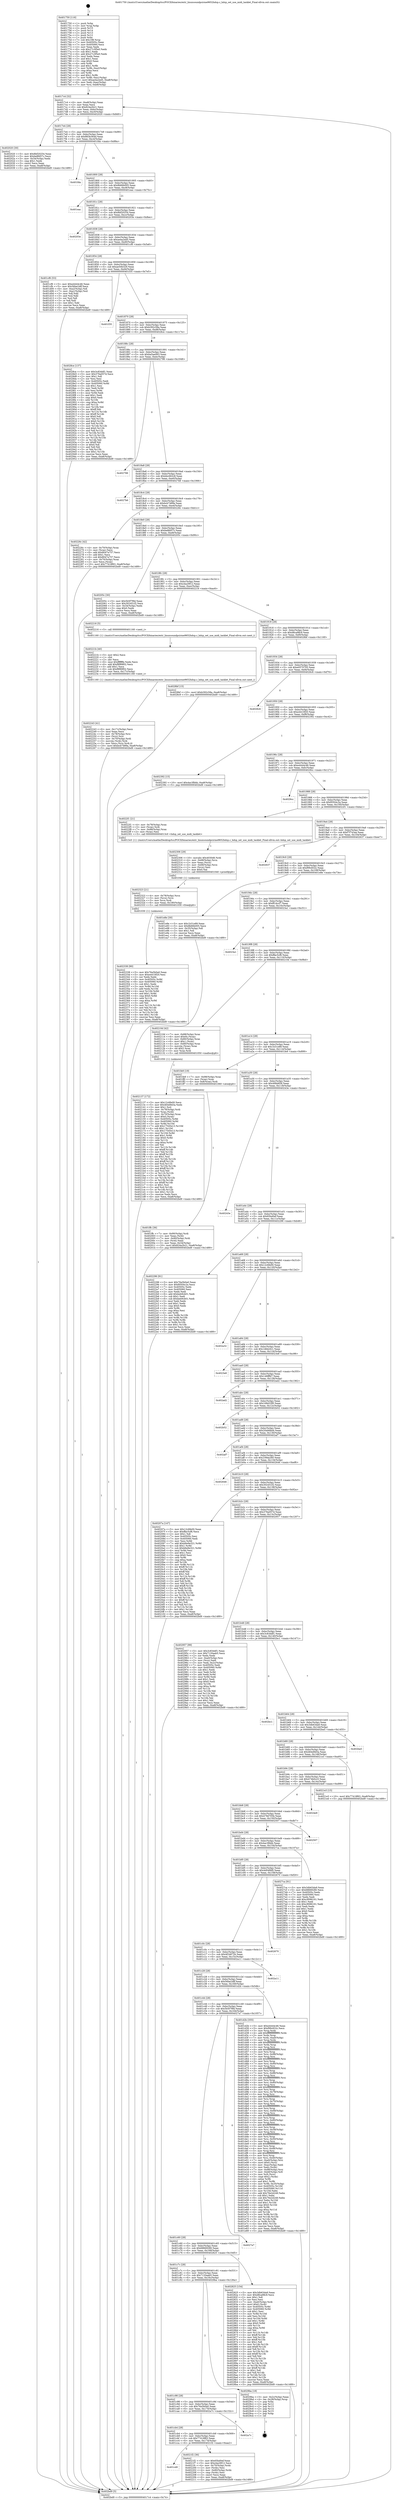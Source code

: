 digraph "0x401750" {
  label = "0x401750 (/mnt/c/Users/mathe/Desktop/tcc/POCII/binaries/extr_linuxsoundpcirme9652hdsp.c_hdsp_set_use_midi_tasklet_Final-ollvm.out::main(0))"
  labelloc = "t"
  node[shape=record]

  Entry [label="",width=0.3,height=0.3,shape=circle,fillcolor=black,style=filled]
  "0x4017c4" [label="{
     0x4017c4 [32]\l
     | [instrs]\l
     &nbsp;&nbsp;0x4017c4 \<+6\>: mov -0xa8(%rbp),%eax\l
     &nbsp;&nbsp;0x4017ca \<+2\>: mov %eax,%ecx\l
     &nbsp;&nbsp;0x4017cc \<+6\>: sub $0x824a2b21,%ecx\l
     &nbsp;&nbsp;0x4017d2 \<+6\>: mov %eax,-0xbc(%rbp)\l
     &nbsp;&nbsp;0x4017d8 \<+6\>: mov %ecx,-0xc0(%rbp)\l
     &nbsp;&nbsp;0x4017de \<+6\>: je 0000000000402020 \<main+0x8d0\>\l
  }"]
  "0x402020" [label="{
     0x402020 [30]\l
     | [instrs]\l
     &nbsp;&nbsp;0x402020 \<+5\>: mov $0x8bf20254,%eax\l
     &nbsp;&nbsp;0x402025 \<+5\>: mov $0xbe8fd57c,%ecx\l
     &nbsp;&nbsp;0x40202a \<+3\>: mov -0x34(%rbp),%edx\l
     &nbsp;&nbsp;0x40202d \<+3\>: cmp $0x1,%edx\l
     &nbsp;&nbsp;0x402030 \<+3\>: cmovl %ecx,%eax\l
     &nbsp;&nbsp;0x402033 \<+6\>: mov %eax,-0xa8(%rbp)\l
     &nbsp;&nbsp;0x402039 \<+5\>: jmp 0000000000402bd9 \<main+0x1489\>\l
  }"]
  "0x4017e4" [label="{
     0x4017e4 [28]\l
     | [instrs]\l
     &nbsp;&nbsp;0x4017e4 \<+5\>: jmp 00000000004017e9 \<main+0x99\>\l
     &nbsp;&nbsp;0x4017e9 \<+6\>: mov -0xbc(%rbp),%eax\l
     &nbsp;&nbsp;0x4017ef \<+5\>: sub $0x883b364d,%eax\l
     &nbsp;&nbsp;0x4017f4 \<+6\>: mov %eax,-0xc4(%rbp)\l
     &nbsp;&nbsp;0x4017fa \<+6\>: je 0000000000401fda \<main+0x88a\>\l
  }"]
  Exit [label="",width=0.3,height=0.3,shape=circle,fillcolor=black,style=filled,peripheries=2]
  "0x401fda" [label="{
     0x401fda\l
  }", style=dashed]
  "0x401800" [label="{
     0x401800 [28]\l
     | [instrs]\l
     &nbsp;&nbsp;0x401800 \<+5\>: jmp 0000000000401805 \<main+0xb5\>\l
     &nbsp;&nbsp;0x401805 \<+6\>: mov -0xbc(%rbp),%eax\l
     &nbsp;&nbsp;0x40180b \<+5\>: sub $0x8b66b005,%eax\l
     &nbsp;&nbsp;0x401810 \<+6\>: mov %eax,-0xc8(%rbp)\l
     &nbsp;&nbsp;0x401816 \<+6\>: je 0000000000401eac \<main+0x75c\>\l
  }"]
  "0x402338" [label="{
     0x402338 [90]\l
     | [instrs]\l
     &nbsp;&nbsp;0x402338 \<+5\>: mov $0x76a5b0a0,%eax\l
     &nbsp;&nbsp;0x40233d \<+5\>: mov $0xe4410f20,%esi\l
     &nbsp;&nbsp;0x402342 \<+2\>: xor %edx,%edx\l
     &nbsp;&nbsp;0x402344 \<+8\>: mov 0x40505c,%r8d\l
     &nbsp;&nbsp;0x40234c \<+8\>: mov 0x405060,%r9d\l
     &nbsp;&nbsp;0x402354 \<+3\>: sub $0x1,%edx\l
     &nbsp;&nbsp;0x402357 \<+3\>: mov %r8d,%r10d\l
     &nbsp;&nbsp;0x40235a \<+3\>: add %edx,%r10d\l
     &nbsp;&nbsp;0x40235d \<+4\>: imul %r10d,%r8d\l
     &nbsp;&nbsp;0x402361 \<+4\>: and $0x1,%r8d\l
     &nbsp;&nbsp;0x402365 \<+4\>: cmp $0x0,%r8d\l
     &nbsp;&nbsp;0x402369 \<+4\>: sete %r11b\l
     &nbsp;&nbsp;0x40236d \<+4\>: cmp $0xa,%r9d\l
     &nbsp;&nbsp;0x402371 \<+3\>: setl %bl\l
     &nbsp;&nbsp;0x402374 \<+3\>: mov %r11b,%r14b\l
     &nbsp;&nbsp;0x402377 \<+3\>: and %bl,%r14b\l
     &nbsp;&nbsp;0x40237a \<+3\>: xor %bl,%r11b\l
     &nbsp;&nbsp;0x40237d \<+3\>: or %r11b,%r14b\l
     &nbsp;&nbsp;0x402380 \<+4\>: test $0x1,%r14b\l
     &nbsp;&nbsp;0x402384 \<+3\>: cmovne %esi,%eax\l
     &nbsp;&nbsp;0x402387 \<+6\>: mov %eax,-0xa8(%rbp)\l
     &nbsp;&nbsp;0x40238d \<+5\>: jmp 0000000000402bd9 \<main+0x1489\>\l
  }"]
  "0x401eac" [label="{
     0x401eac\l
  }", style=dashed]
  "0x40181c" [label="{
     0x40181c [28]\l
     | [instrs]\l
     &nbsp;&nbsp;0x40181c \<+5\>: jmp 0000000000401821 \<main+0xd1\>\l
     &nbsp;&nbsp;0x401821 \<+6\>: mov -0xbc(%rbp),%eax\l
     &nbsp;&nbsp;0x401827 \<+5\>: sub $0x8bf20254,%eax\l
     &nbsp;&nbsp;0x40182c \<+6\>: mov %eax,-0xcc(%rbp)\l
     &nbsp;&nbsp;0x401832 \<+6\>: je 000000000040203e \<main+0x8ee\>\l
  }"]
  "0x402323" [label="{
     0x402323 [21]\l
     | [instrs]\l
     &nbsp;&nbsp;0x402323 \<+4\>: mov -0x78(%rbp),%rcx\l
     &nbsp;&nbsp;0x402327 \<+3\>: mov (%rcx),%rcx\l
     &nbsp;&nbsp;0x40232a \<+3\>: mov %rcx,%rdi\l
     &nbsp;&nbsp;0x40232d \<+6\>: mov %eax,-0x180(%rbp)\l
     &nbsp;&nbsp;0x402333 \<+5\>: call 0000000000401030 \<free@plt\>\l
     | [calls]\l
     &nbsp;&nbsp;0x401030 \{1\} (unknown)\l
  }"]
  "0x40203e" [label="{
     0x40203e\l
  }", style=dashed]
  "0x401838" [label="{
     0x401838 [28]\l
     | [instrs]\l
     &nbsp;&nbsp;0x401838 \<+5\>: jmp 000000000040183d \<main+0xed\>\l
     &nbsp;&nbsp;0x40183d \<+6\>: mov -0xbc(%rbp),%eax\l
     &nbsp;&nbsp;0x401843 \<+5\>: sub $0xae4a2ed5,%eax\l
     &nbsp;&nbsp;0x401848 \<+6\>: mov %eax,-0xd0(%rbp)\l
     &nbsp;&nbsp;0x40184e \<+6\>: je 0000000000401cf6 \<main+0x5a6\>\l
  }"]
  "0x402306" [label="{
     0x402306 [29]\l
     | [instrs]\l
     &nbsp;&nbsp;0x402306 \<+10\>: movabs $0x4030d6,%rdi\l
     &nbsp;&nbsp;0x402310 \<+4\>: mov -0x68(%rbp),%rcx\l
     &nbsp;&nbsp;0x402314 \<+2\>: mov %eax,(%rcx)\l
     &nbsp;&nbsp;0x402316 \<+4\>: mov -0x68(%rbp),%rcx\l
     &nbsp;&nbsp;0x40231a \<+2\>: mov (%rcx),%esi\l
     &nbsp;&nbsp;0x40231c \<+2\>: mov $0x0,%al\l
     &nbsp;&nbsp;0x40231e \<+5\>: call 0000000000401040 \<printf@plt\>\l
     | [calls]\l
     &nbsp;&nbsp;0x401040 \{1\} (unknown)\l
  }"]
  "0x401cf6" [label="{
     0x401cf6 [53]\l
     | [instrs]\l
     &nbsp;&nbsp;0x401cf6 \<+5\>: mov $0xe4444c46,%eax\l
     &nbsp;&nbsp;0x401cfb \<+5\>: mov $0x56be24ff,%ecx\l
     &nbsp;&nbsp;0x401d00 \<+6\>: mov -0xa2(%rbp),%dl\l
     &nbsp;&nbsp;0x401d06 \<+7\>: mov -0xa1(%rbp),%sil\l
     &nbsp;&nbsp;0x401d0d \<+3\>: mov %dl,%dil\l
     &nbsp;&nbsp;0x401d10 \<+3\>: and %sil,%dil\l
     &nbsp;&nbsp;0x401d13 \<+3\>: xor %sil,%dl\l
     &nbsp;&nbsp;0x401d16 \<+3\>: or %dl,%dil\l
     &nbsp;&nbsp;0x401d19 \<+4\>: test $0x1,%dil\l
     &nbsp;&nbsp;0x401d1d \<+3\>: cmovne %ecx,%eax\l
     &nbsp;&nbsp;0x401d20 \<+6\>: mov %eax,-0xa8(%rbp)\l
     &nbsp;&nbsp;0x401d26 \<+5\>: jmp 0000000000402bd9 \<main+0x1489\>\l
  }"]
  "0x401854" [label="{
     0x401854 [28]\l
     | [instrs]\l
     &nbsp;&nbsp;0x401854 \<+5\>: jmp 0000000000401859 \<main+0x109\>\l
     &nbsp;&nbsp;0x401859 \<+6\>: mov -0xbc(%rbp),%eax\l
     &nbsp;&nbsp;0x40185f \<+5\>: sub $0xae50b329,%eax\l
     &nbsp;&nbsp;0x401864 \<+6\>: mov %eax,-0xd4(%rbp)\l
     &nbsp;&nbsp;0x40186a \<+6\>: je 0000000000401f35 \<main+0x7e5\>\l
  }"]
  "0x402bd9" [label="{
     0x402bd9 [5]\l
     | [instrs]\l
     &nbsp;&nbsp;0x402bd9 \<+5\>: jmp 00000000004017c4 \<main+0x74\>\l
  }"]
  "0x401750" [label="{
     0x401750 [116]\l
     | [instrs]\l
     &nbsp;&nbsp;0x401750 \<+1\>: push %rbp\l
     &nbsp;&nbsp;0x401751 \<+3\>: mov %rsp,%rbp\l
     &nbsp;&nbsp;0x401754 \<+2\>: push %r15\l
     &nbsp;&nbsp;0x401756 \<+2\>: push %r14\l
     &nbsp;&nbsp;0x401758 \<+2\>: push %r13\l
     &nbsp;&nbsp;0x40175a \<+2\>: push %r12\l
     &nbsp;&nbsp;0x40175c \<+1\>: push %rbx\l
     &nbsp;&nbsp;0x40175d \<+7\>: sub $0x198,%rsp\l
     &nbsp;&nbsp;0x401764 \<+7\>: mov 0x40505c,%eax\l
     &nbsp;&nbsp;0x40176b \<+7\>: mov 0x405060,%ecx\l
     &nbsp;&nbsp;0x401772 \<+2\>: mov %eax,%edx\l
     &nbsp;&nbsp;0x401774 \<+6\>: sub $0x27c3f5e0,%edx\l
     &nbsp;&nbsp;0x40177a \<+3\>: sub $0x1,%edx\l
     &nbsp;&nbsp;0x40177d \<+6\>: add $0x27c3f5e0,%edx\l
     &nbsp;&nbsp;0x401783 \<+3\>: imul %edx,%eax\l
     &nbsp;&nbsp;0x401786 \<+3\>: and $0x1,%eax\l
     &nbsp;&nbsp;0x401789 \<+3\>: cmp $0x0,%eax\l
     &nbsp;&nbsp;0x40178c \<+4\>: sete %r8b\l
     &nbsp;&nbsp;0x401790 \<+4\>: and $0x1,%r8b\l
     &nbsp;&nbsp;0x401794 \<+7\>: mov %r8b,-0xa2(%rbp)\l
     &nbsp;&nbsp;0x40179b \<+3\>: cmp $0xa,%ecx\l
     &nbsp;&nbsp;0x40179e \<+4\>: setl %r8b\l
     &nbsp;&nbsp;0x4017a2 \<+4\>: and $0x1,%r8b\l
     &nbsp;&nbsp;0x4017a6 \<+7\>: mov %r8b,-0xa1(%rbp)\l
     &nbsp;&nbsp;0x4017ad \<+10\>: movl $0xae4a2ed5,-0xa8(%rbp)\l
     &nbsp;&nbsp;0x4017b7 \<+6\>: mov %edi,-0xac(%rbp)\l
     &nbsp;&nbsp;0x4017bd \<+7\>: mov %rsi,-0xb8(%rbp)\l
  }"]
  "0x402243" [label="{
     0x402243 [41]\l
     | [instrs]\l
     &nbsp;&nbsp;0x402243 \<+6\>: mov -0x17c(%rbp),%ecx\l
     &nbsp;&nbsp;0x402249 \<+3\>: imul %eax,%ecx\l
     &nbsp;&nbsp;0x40224c \<+4\>: mov -0x78(%rbp),%rsi\l
     &nbsp;&nbsp;0x402250 \<+3\>: mov (%rsi),%rsi\l
     &nbsp;&nbsp;0x402253 \<+4\>: mov -0x70(%rbp),%rdi\l
     &nbsp;&nbsp;0x402257 \<+3\>: movslq (%rdi),%rdi\l
     &nbsp;&nbsp;0x40225a \<+3\>: mov %ecx,(%rsi,%rdi,4)\l
     &nbsp;&nbsp;0x40225d \<+10\>: movl $0xbcb7489a,-0xa8(%rbp)\l
     &nbsp;&nbsp;0x402267 \<+5\>: jmp 0000000000402bd9 \<main+0x1489\>\l
  }"]
  "0x401f35" [label="{
     0x401f35\l
  }", style=dashed]
  "0x401870" [label="{
     0x401870 [28]\l
     | [instrs]\l
     &nbsp;&nbsp;0x401870 \<+5\>: jmp 0000000000401875 \<main+0x125\>\l
     &nbsp;&nbsp;0x401875 \<+6\>: mov -0xbc(%rbp),%eax\l
     &nbsp;&nbsp;0x40187b \<+5\>: sub $0xb392c58a,%eax\l
     &nbsp;&nbsp;0x401880 \<+6\>: mov %eax,-0xd8(%rbp)\l
     &nbsp;&nbsp;0x401886 \<+6\>: je 00000000004028ce \<main+0x117e\>\l
  }"]
  "0x40221b" [label="{
     0x40221b [40]\l
     | [instrs]\l
     &nbsp;&nbsp;0x40221b \<+5\>: mov $0x2,%ecx\l
     &nbsp;&nbsp;0x402220 \<+1\>: cltd\l
     &nbsp;&nbsp;0x402221 \<+2\>: idiv %ecx\l
     &nbsp;&nbsp;0x402223 \<+6\>: imul $0xfffffffe,%edx,%ecx\l
     &nbsp;&nbsp;0x402229 \<+6\>: add $0xf8f89f02,%ecx\l
     &nbsp;&nbsp;0x40222f \<+3\>: add $0x1,%ecx\l
     &nbsp;&nbsp;0x402232 \<+6\>: sub $0xf8f89f02,%ecx\l
     &nbsp;&nbsp;0x402238 \<+6\>: mov %ecx,-0x17c(%rbp)\l
     &nbsp;&nbsp;0x40223e \<+5\>: call 0000000000401160 \<next_i\>\l
     | [calls]\l
     &nbsp;&nbsp;0x401160 \{1\} (/mnt/c/Users/mathe/Desktop/tcc/POCII/binaries/extr_linuxsoundpcirme9652hdsp.c_hdsp_set_use_midi_tasklet_Final-ollvm.out::next_i)\l
  }"]
  "0x4028ce" [label="{
     0x4028ce [137]\l
     | [instrs]\l
     &nbsp;&nbsp;0x4028ce \<+5\>: mov $0x3c83ddf1,%eax\l
     &nbsp;&nbsp;0x4028d3 \<+5\>: mov $0x376a057d,%ecx\l
     &nbsp;&nbsp;0x4028d8 \<+2\>: mov $0x1,%dl\l
     &nbsp;&nbsp;0x4028da \<+2\>: xor %esi,%esi\l
     &nbsp;&nbsp;0x4028dc \<+7\>: mov 0x40505c,%edi\l
     &nbsp;&nbsp;0x4028e3 \<+8\>: mov 0x405060,%r8d\l
     &nbsp;&nbsp;0x4028eb \<+3\>: sub $0x1,%esi\l
     &nbsp;&nbsp;0x4028ee \<+3\>: mov %edi,%r9d\l
     &nbsp;&nbsp;0x4028f1 \<+3\>: add %esi,%r9d\l
     &nbsp;&nbsp;0x4028f4 \<+4\>: imul %r9d,%edi\l
     &nbsp;&nbsp;0x4028f8 \<+3\>: and $0x1,%edi\l
     &nbsp;&nbsp;0x4028fb \<+3\>: cmp $0x0,%edi\l
     &nbsp;&nbsp;0x4028fe \<+4\>: sete %r10b\l
     &nbsp;&nbsp;0x402902 \<+4\>: cmp $0xa,%r8d\l
     &nbsp;&nbsp;0x402906 \<+4\>: setl %r11b\l
     &nbsp;&nbsp;0x40290a \<+3\>: mov %r10b,%bl\l
     &nbsp;&nbsp;0x40290d \<+3\>: xor $0xff,%bl\l
     &nbsp;&nbsp;0x402910 \<+3\>: mov %r11b,%r14b\l
     &nbsp;&nbsp;0x402913 \<+4\>: xor $0xff,%r14b\l
     &nbsp;&nbsp;0x402917 \<+3\>: xor $0x0,%dl\l
     &nbsp;&nbsp;0x40291a \<+3\>: mov %bl,%r15b\l
     &nbsp;&nbsp;0x40291d \<+4\>: and $0x0,%r15b\l
     &nbsp;&nbsp;0x402921 \<+3\>: and %dl,%r10b\l
     &nbsp;&nbsp;0x402924 \<+3\>: mov %r14b,%r12b\l
     &nbsp;&nbsp;0x402927 \<+4\>: and $0x0,%r12b\l
     &nbsp;&nbsp;0x40292b \<+3\>: and %dl,%r11b\l
     &nbsp;&nbsp;0x40292e \<+3\>: or %r10b,%r15b\l
     &nbsp;&nbsp;0x402931 \<+3\>: or %r11b,%r12b\l
     &nbsp;&nbsp;0x402934 \<+3\>: xor %r12b,%r15b\l
     &nbsp;&nbsp;0x402937 \<+3\>: or %r14b,%bl\l
     &nbsp;&nbsp;0x40293a \<+3\>: xor $0xff,%bl\l
     &nbsp;&nbsp;0x40293d \<+3\>: or $0x0,%dl\l
     &nbsp;&nbsp;0x402940 \<+2\>: and %dl,%bl\l
     &nbsp;&nbsp;0x402942 \<+3\>: or %bl,%r15b\l
     &nbsp;&nbsp;0x402945 \<+4\>: test $0x1,%r15b\l
     &nbsp;&nbsp;0x402949 \<+3\>: cmovne %ecx,%eax\l
     &nbsp;&nbsp;0x40294c \<+6\>: mov %eax,-0xa8(%rbp)\l
     &nbsp;&nbsp;0x402952 \<+5\>: jmp 0000000000402bd9 \<main+0x1489\>\l
  }"]
  "0x40188c" [label="{
     0x40188c [28]\l
     | [instrs]\l
     &nbsp;&nbsp;0x40188c \<+5\>: jmp 0000000000401891 \<main+0x141\>\l
     &nbsp;&nbsp;0x401891 \<+6\>: mov -0xbc(%rbp),%eax\l
     &nbsp;&nbsp;0x401897 \<+5\>: sub $0xba5ae063,%eax\l
     &nbsp;&nbsp;0x40189c \<+6\>: mov %eax,-0xdc(%rbp)\l
     &nbsp;&nbsp;0x4018a2 \<+6\>: je 0000000000402798 \<main+0x1048\>\l
  }"]
  "0x401cd0" [label="{
     0x401cd0\l
  }", style=dashed]
  "0x402798" [label="{
     0x402798\l
  }", style=dashed]
  "0x4018a8" [label="{
     0x4018a8 [28]\l
     | [instrs]\l
     &nbsp;&nbsp;0x4018a8 \<+5\>: jmp 00000000004018ad \<main+0x15d\>\l
     &nbsp;&nbsp;0x4018ad \<+6\>: mov -0xbc(%rbp),%eax\l
     &nbsp;&nbsp;0x4018b3 \<+5\>: sub $0xbbc662c8,%eax\l
     &nbsp;&nbsp;0x4018b8 \<+6\>: mov %eax,-0xe0(%rbp)\l
     &nbsp;&nbsp;0x4018be \<+6\>: je 00000000004027b6 \<main+0x1066\>\l
  }"]
  "0x4021f2" [label="{
     0x4021f2 [36]\l
     | [instrs]\l
     &nbsp;&nbsp;0x4021f2 \<+5\>: mov $0x65bd0ef,%eax\l
     &nbsp;&nbsp;0x4021f7 \<+5\>: mov $0xcba29f12,%ecx\l
     &nbsp;&nbsp;0x4021fc \<+4\>: mov -0x70(%rbp),%rdx\l
     &nbsp;&nbsp;0x402200 \<+2\>: mov (%rdx),%esi\l
     &nbsp;&nbsp;0x402202 \<+4\>: mov -0x80(%rbp),%rdx\l
     &nbsp;&nbsp;0x402206 \<+2\>: cmp (%rdx),%esi\l
     &nbsp;&nbsp;0x402208 \<+3\>: cmovl %ecx,%eax\l
     &nbsp;&nbsp;0x40220b \<+6\>: mov %eax,-0xa8(%rbp)\l
     &nbsp;&nbsp;0x402211 \<+5\>: jmp 0000000000402bd9 \<main+0x1489\>\l
  }"]
  "0x4027b6" [label="{
     0x4027b6\l
  }", style=dashed]
  "0x4018c4" [label="{
     0x4018c4 [28]\l
     | [instrs]\l
     &nbsp;&nbsp;0x4018c4 \<+5\>: jmp 00000000004018c9 \<main+0x179\>\l
     &nbsp;&nbsp;0x4018c9 \<+6\>: mov -0xbc(%rbp),%eax\l
     &nbsp;&nbsp;0x4018cf \<+5\>: sub $0xbcb7489a,%eax\l
     &nbsp;&nbsp;0x4018d4 \<+6\>: mov %eax,-0xe4(%rbp)\l
     &nbsp;&nbsp;0x4018da \<+6\>: je 000000000040226c \<main+0xb1c\>\l
  }"]
  "0x401cb4" [label="{
     0x401cb4 [28]\l
     | [instrs]\l
     &nbsp;&nbsp;0x401cb4 \<+5\>: jmp 0000000000401cb9 \<main+0x569\>\l
     &nbsp;&nbsp;0x401cb9 \<+6\>: mov -0xbc(%rbp),%eax\l
     &nbsp;&nbsp;0x401cbf \<+5\>: sub $0x77418f63,%eax\l
     &nbsp;&nbsp;0x401cc4 \<+6\>: mov %eax,-0x174(%rbp)\l
     &nbsp;&nbsp;0x401cca \<+6\>: je 00000000004021f2 \<main+0xaa2\>\l
  }"]
  "0x40226c" [label="{
     0x40226c [42]\l
     | [instrs]\l
     &nbsp;&nbsp;0x40226c \<+4\>: mov -0x70(%rbp),%rax\l
     &nbsp;&nbsp;0x402270 \<+2\>: mov (%rax),%ecx\l
     &nbsp;&nbsp;0x402272 \<+6\>: add $0x8047a757,%ecx\l
     &nbsp;&nbsp;0x402278 \<+3\>: add $0x1,%ecx\l
     &nbsp;&nbsp;0x40227b \<+6\>: sub $0x8047a757,%ecx\l
     &nbsp;&nbsp;0x402281 \<+4\>: mov -0x70(%rbp),%rax\l
     &nbsp;&nbsp;0x402285 \<+2\>: mov %ecx,(%rax)\l
     &nbsp;&nbsp;0x402287 \<+10\>: movl $0x77418f63,-0xa8(%rbp)\l
     &nbsp;&nbsp;0x402291 \<+5\>: jmp 0000000000402bd9 \<main+0x1489\>\l
  }"]
  "0x4018e0" [label="{
     0x4018e0 [28]\l
     | [instrs]\l
     &nbsp;&nbsp;0x4018e0 \<+5\>: jmp 00000000004018e5 \<main+0x195\>\l
     &nbsp;&nbsp;0x4018e5 \<+6\>: mov -0xbc(%rbp),%eax\l
     &nbsp;&nbsp;0x4018eb \<+5\>: sub $0xbe8fd57c,%eax\l
     &nbsp;&nbsp;0x4018f0 \<+6\>: mov %eax,-0xe8(%rbp)\l
     &nbsp;&nbsp;0x4018f6 \<+6\>: je 000000000040205c \<main+0x90c\>\l
  }"]
  "0x402a7c" [label="{
     0x402a7c\l
  }", style=dashed]
  "0x40205c" [label="{
     0x40205c [30]\l
     | [instrs]\l
     &nbsp;&nbsp;0x40205c \<+5\>: mov $0x5b5f7f9d,%eax\l
     &nbsp;&nbsp;0x402061 \<+5\>: mov $0x302451f2,%ecx\l
     &nbsp;&nbsp;0x402066 \<+3\>: mov -0x34(%rbp),%edx\l
     &nbsp;&nbsp;0x402069 \<+3\>: cmp $0x0,%edx\l
     &nbsp;&nbsp;0x40206c \<+3\>: cmove %ecx,%eax\l
     &nbsp;&nbsp;0x40206f \<+6\>: mov %eax,-0xa8(%rbp)\l
     &nbsp;&nbsp;0x402075 \<+5\>: jmp 0000000000402bd9 \<main+0x1489\>\l
  }"]
  "0x4018fc" [label="{
     0x4018fc [28]\l
     | [instrs]\l
     &nbsp;&nbsp;0x4018fc \<+5\>: jmp 0000000000401901 \<main+0x1b1\>\l
     &nbsp;&nbsp;0x401901 \<+6\>: mov -0xbc(%rbp),%eax\l
     &nbsp;&nbsp;0x401907 \<+5\>: sub $0xcba29f12,%eax\l
     &nbsp;&nbsp;0x40190c \<+6\>: mov %eax,-0xec(%rbp)\l
     &nbsp;&nbsp;0x401912 \<+6\>: je 0000000000402216 \<main+0xac6\>\l
  }"]
  "0x401c98" [label="{
     0x401c98 [28]\l
     | [instrs]\l
     &nbsp;&nbsp;0x401c98 \<+5\>: jmp 0000000000401c9d \<main+0x54d\>\l
     &nbsp;&nbsp;0x401c9d \<+6\>: mov -0xbc(%rbp),%eax\l
     &nbsp;&nbsp;0x401ca3 \<+5\>: sub $0x76a5b0a0,%eax\l
     &nbsp;&nbsp;0x401ca8 \<+6\>: mov %eax,-0x170(%rbp)\l
     &nbsp;&nbsp;0x401cae \<+6\>: je 0000000000402a7c \<main+0x132c\>\l
  }"]
  "0x402216" [label="{
     0x402216 [5]\l
     | [instrs]\l
     &nbsp;&nbsp;0x402216 \<+5\>: call 0000000000401160 \<next_i\>\l
     | [calls]\l
     &nbsp;&nbsp;0x401160 \{1\} (/mnt/c/Users/mathe/Desktop/tcc/POCII/binaries/extr_linuxsoundpcirme9652hdsp.c_hdsp_set_use_midi_tasklet_Final-ollvm.out::next_i)\l
  }"]
  "0x401918" [label="{
     0x401918 [28]\l
     | [instrs]\l
     &nbsp;&nbsp;0x401918 \<+5\>: jmp 000000000040191d \<main+0x1cd\>\l
     &nbsp;&nbsp;0x40191d \<+6\>: mov -0xbc(%rbp),%eax\l
     &nbsp;&nbsp;0x401923 \<+5\>: sub $0xd8ca98c9,%eax\l
     &nbsp;&nbsp;0x401928 \<+6\>: mov %eax,-0xf0(%rbp)\l
     &nbsp;&nbsp;0x40192e \<+6\>: je 00000000004028bf \<main+0x116f\>\l
  }"]
  "0x4029ba" [label="{
     0x4029ba [18]\l
     | [instrs]\l
     &nbsp;&nbsp;0x4029ba \<+3\>: mov -0x2c(%rbp),%eax\l
     &nbsp;&nbsp;0x4029bd \<+4\>: lea -0x28(%rbp),%rsp\l
     &nbsp;&nbsp;0x4029c1 \<+1\>: pop %rbx\l
     &nbsp;&nbsp;0x4029c2 \<+2\>: pop %r12\l
     &nbsp;&nbsp;0x4029c4 \<+2\>: pop %r13\l
     &nbsp;&nbsp;0x4029c6 \<+2\>: pop %r14\l
     &nbsp;&nbsp;0x4029c8 \<+2\>: pop %r15\l
     &nbsp;&nbsp;0x4029ca \<+1\>: pop %rbp\l
     &nbsp;&nbsp;0x4029cb \<+1\>: ret\l
  }"]
  "0x4028bf" [label="{
     0x4028bf [15]\l
     | [instrs]\l
     &nbsp;&nbsp;0x4028bf \<+10\>: movl $0xb392c58a,-0xa8(%rbp)\l
     &nbsp;&nbsp;0x4028c9 \<+5\>: jmp 0000000000402bd9 \<main+0x1489\>\l
  }"]
  "0x401934" [label="{
     0x401934 [28]\l
     | [instrs]\l
     &nbsp;&nbsp;0x401934 \<+5\>: jmp 0000000000401939 \<main+0x1e9\>\l
     &nbsp;&nbsp;0x401939 \<+6\>: mov -0xbc(%rbp),%eax\l
     &nbsp;&nbsp;0x40193f \<+5\>: sub $0xe0570705,%eax\l
     &nbsp;&nbsp;0x401944 \<+6\>: mov %eax,-0xf4(%rbp)\l
     &nbsp;&nbsp;0x40194a \<+6\>: je 00000000004026c6 \<main+0xf76\>\l
  }"]
  "0x401c7c" [label="{
     0x401c7c [28]\l
     | [instrs]\l
     &nbsp;&nbsp;0x401c7c \<+5\>: jmp 0000000000401c81 \<main+0x531\>\l
     &nbsp;&nbsp;0x401c81 \<+6\>: mov -0xbc(%rbp),%eax\l
     &nbsp;&nbsp;0x401c87 \<+5\>: sub $0x7120aab5,%eax\l
     &nbsp;&nbsp;0x401c8c \<+6\>: mov %eax,-0x16c(%rbp)\l
     &nbsp;&nbsp;0x401c92 \<+6\>: je 00000000004029ba \<main+0x126a\>\l
  }"]
  "0x4026c6" [label="{
     0x4026c6\l
  }", style=dashed]
  "0x401950" [label="{
     0x401950 [28]\l
     | [instrs]\l
     &nbsp;&nbsp;0x401950 \<+5\>: jmp 0000000000401955 \<main+0x205\>\l
     &nbsp;&nbsp;0x401955 \<+6\>: mov -0xbc(%rbp),%eax\l
     &nbsp;&nbsp;0x40195b \<+5\>: sub $0xe4410f20,%eax\l
     &nbsp;&nbsp;0x401960 \<+6\>: mov %eax,-0xf8(%rbp)\l
     &nbsp;&nbsp;0x401966 \<+6\>: je 0000000000402392 \<main+0xc42\>\l
  }"]
  "0x402825" [label="{
     0x402825 [154]\l
     | [instrs]\l
     &nbsp;&nbsp;0x402825 \<+5\>: mov $0x3db63da9,%eax\l
     &nbsp;&nbsp;0x40282a \<+5\>: mov $0xd8ca98c9,%ecx\l
     &nbsp;&nbsp;0x40282f \<+2\>: mov $0x1,%dl\l
     &nbsp;&nbsp;0x402831 \<+2\>: xor %esi,%esi\l
     &nbsp;&nbsp;0x402833 \<+7\>: mov -0xa0(%rbp),%rdi\l
     &nbsp;&nbsp;0x40283a \<+6\>: movl $0x0,(%rdi)\l
     &nbsp;&nbsp;0x402840 \<+8\>: mov 0x40505c,%r8d\l
     &nbsp;&nbsp;0x402848 \<+8\>: mov 0x405060,%r9d\l
     &nbsp;&nbsp;0x402850 \<+3\>: sub $0x1,%esi\l
     &nbsp;&nbsp;0x402853 \<+3\>: mov %r8d,%r10d\l
     &nbsp;&nbsp;0x402856 \<+3\>: add %esi,%r10d\l
     &nbsp;&nbsp;0x402859 \<+4\>: imul %r10d,%r8d\l
     &nbsp;&nbsp;0x40285d \<+4\>: and $0x1,%r8d\l
     &nbsp;&nbsp;0x402861 \<+4\>: cmp $0x0,%r8d\l
     &nbsp;&nbsp;0x402865 \<+4\>: sete %r11b\l
     &nbsp;&nbsp;0x402869 \<+4\>: cmp $0xa,%r9d\l
     &nbsp;&nbsp;0x40286d \<+3\>: setl %bl\l
     &nbsp;&nbsp;0x402870 \<+3\>: mov %r11b,%r14b\l
     &nbsp;&nbsp;0x402873 \<+4\>: xor $0xff,%r14b\l
     &nbsp;&nbsp;0x402877 \<+3\>: mov %bl,%r15b\l
     &nbsp;&nbsp;0x40287a \<+4\>: xor $0xff,%r15b\l
     &nbsp;&nbsp;0x40287e \<+3\>: xor $0x1,%dl\l
     &nbsp;&nbsp;0x402881 \<+3\>: mov %r14b,%r12b\l
     &nbsp;&nbsp;0x402884 \<+4\>: and $0xff,%r12b\l
     &nbsp;&nbsp;0x402888 \<+3\>: and %dl,%r11b\l
     &nbsp;&nbsp;0x40288b \<+3\>: mov %r15b,%r13b\l
     &nbsp;&nbsp;0x40288e \<+4\>: and $0xff,%r13b\l
     &nbsp;&nbsp;0x402892 \<+2\>: and %dl,%bl\l
     &nbsp;&nbsp;0x402894 \<+3\>: or %r11b,%r12b\l
     &nbsp;&nbsp;0x402897 \<+3\>: or %bl,%r13b\l
     &nbsp;&nbsp;0x40289a \<+3\>: xor %r13b,%r12b\l
     &nbsp;&nbsp;0x40289d \<+3\>: or %r15b,%r14b\l
     &nbsp;&nbsp;0x4028a0 \<+4\>: xor $0xff,%r14b\l
     &nbsp;&nbsp;0x4028a4 \<+3\>: or $0x1,%dl\l
     &nbsp;&nbsp;0x4028a7 \<+3\>: and %dl,%r14b\l
     &nbsp;&nbsp;0x4028aa \<+3\>: or %r14b,%r12b\l
     &nbsp;&nbsp;0x4028ad \<+4\>: test $0x1,%r12b\l
     &nbsp;&nbsp;0x4028b1 \<+3\>: cmovne %ecx,%eax\l
     &nbsp;&nbsp;0x4028b4 \<+6\>: mov %eax,-0xa8(%rbp)\l
     &nbsp;&nbsp;0x4028ba \<+5\>: jmp 0000000000402bd9 \<main+0x1489\>\l
  }"]
  "0x402392" [label="{
     0x402392 [15]\l
     | [instrs]\l
     &nbsp;&nbsp;0x402392 \<+10\>: movl $0x4ac3fbbb,-0xa8(%rbp)\l
     &nbsp;&nbsp;0x40239c \<+5\>: jmp 0000000000402bd9 \<main+0x1489\>\l
  }"]
  "0x40196c" [label="{
     0x40196c [28]\l
     | [instrs]\l
     &nbsp;&nbsp;0x40196c \<+5\>: jmp 0000000000401971 \<main+0x221\>\l
     &nbsp;&nbsp;0x401971 \<+6\>: mov -0xbc(%rbp),%eax\l
     &nbsp;&nbsp;0x401977 \<+5\>: sub $0xe4444c46,%eax\l
     &nbsp;&nbsp;0x40197c \<+6\>: mov %eax,-0xfc(%rbp)\l
     &nbsp;&nbsp;0x401982 \<+6\>: je 00000000004029cc \<main+0x127c\>\l
  }"]
  "0x401c60" [label="{
     0x401c60 [28]\l
     | [instrs]\l
     &nbsp;&nbsp;0x401c60 \<+5\>: jmp 0000000000401c65 \<main+0x515\>\l
     &nbsp;&nbsp;0x401c65 \<+6\>: mov -0xbc(%rbp),%eax\l
     &nbsp;&nbsp;0x401c6b \<+5\>: sub $0x68669280,%eax\l
     &nbsp;&nbsp;0x401c70 \<+6\>: mov %eax,-0x168(%rbp)\l
     &nbsp;&nbsp;0x401c76 \<+6\>: je 0000000000402825 \<main+0x10d5\>\l
  }"]
  "0x4029cc" [label="{
     0x4029cc\l
  }", style=dashed]
  "0x401988" [label="{
     0x401988 [28]\l
     | [instrs]\l
     &nbsp;&nbsp;0x401988 \<+5\>: jmp 000000000040198d \<main+0x23d\>\l
     &nbsp;&nbsp;0x40198d \<+6\>: mov -0xbc(%rbp),%eax\l
     &nbsp;&nbsp;0x401993 \<+5\>: sub $0xf0504c2a,%eax\l
     &nbsp;&nbsp;0x401998 \<+6\>: mov %eax,-0x100(%rbp)\l
     &nbsp;&nbsp;0x40199e \<+6\>: je 00000000004022f1 \<main+0xba1\>\l
  }"]
  "0x4027a7" [label="{
     0x4027a7\l
  }", style=dashed]
  "0x4022f1" [label="{
     0x4022f1 [21]\l
     | [instrs]\l
     &nbsp;&nbsp;0x4022f1 \<+4\>: mov -0x78(%rbp),%rax\l
     &nbsp;&nbsp;0x4022f5 \<+3\>: mov (%rax),%rdi\l
     &nbsp;&nbsp;0x4022f8 \<+7\>: mov -0x88(%rbp),%rax\l
     &nbsp;&nbsp;0x4022ff \<+2\>: mov (%rax),%esi\l
     &nbsp;&nbsp;0x402301 \<+5\>: call 00000000004013c0 \<hdsp_set_use_midi_tasklet\>\l
     | [calls]\l
     &nbsp;&nbsp;0x4013c0 \{1\} (/mnt/c/Users/mathe/Desktop/tcc/POCII/binaries/extr_linuxsoundpcirme9652hdsp.c_hdsp_set_use_midi_tasklet_Final-ollvm.out::hdsp_set_use_midi_tasklet)\l
  }"]
  "0x4019a4" [label="{
     0x4019a4 [28]\l
     | [instrs]\l
     &nbsp;&nbsp;0x4019a4 \<+5\>: jmp 00000000004019a9 \<main+0x259\>\l
     &nbsp;&nbsp;0x4019a9 \<+6\>: mov -0xbc(%rbp),%eax\l
     &nbsp;&nbsp;0x4019af \<+5\>: sub $0xf7f743aa,%eax\l
     &nbsp;&nbsp;0x4019b4 \<+6\>: mov %eax,-0x104(%rbp)\l
     &nbsp;&nbsp;0x4019ba \<+6\>: je 0000000000402637 \<main+0xee7\>\l
  }"]
  "0x402137" [label="{
     0x402137 [172]\l
     | [instrs]\l
     &nbsp;&nbsp;0x402137 \<+5\>: mov $0x12c6fe00,%ecx\l
     &nbsp;&nbsp;0x40213c \<+5\>: mov $0x464d9d3a,%edx\l
     &nbsp;&nbsp;0x402141 \<+3\>: mov $0x1,%sil\l
     &nbsp;&nbsp;0x402144 \<+4\>: mov -0x78(%rbp),%rdi\l
     &nbsp;&nbsp;0x402148 \<+3\>: mov %rax,(%rdi)\l
     &nbsp;&nbsp;0x40214b \<+4\>: mov -0x70(%rbp),%rax\l
     &nbsp;&nbsp;0x40214f \<+6\>: movl $0x0,(%rax)\l
     &nbsp;&nbsp;0x402155 \<+8\>: mov 0x40505c,%r8d\l
     &nbsp;&nbsp;0x40215d \<+8\>: mov 0x405060,%r9d\l
     &nbsp;&nbsp;0x402165 \<+3\>: mov %r8d,%r10d\l
     &nbsp;&nbsp;0x402168 \<+7\>: add $0x17545e13,%r10d\l
     &nbsp;&nbsp;0x40216f \<+4\>: sub $0x1,%r10d\l
     &nbsp;&nbsp;0x402173 \<+7\>: sub $0x17545e13,%r10d\l
     &nbsp;&nbsp;0x40217a \<+4\>: imul %r10d,%r8d\l
     &nbsp;&nbsp;0x40217e \<+4\>: and $0x1,%r8d\l
     &nbsp;&nbsp;0x402182 \<+4\>: cmp $0x0,%r8d\l
     &nbsp;&nbsp;0x402186 \<+4\>: sete %r11b\l
     &nbsp;&nbsp;0x40218a \<+4\>: cmp $0xa,%r9d\l
     &nbsp;&nbsp;0x40218e \<+3\>: setl %bl\l
     &nbsp;&nbsp;0x402191 \<+3\>: mov %r11b,%r14b\l
     &nbsp;&nbsp;0x402194 \<+4\>: xor $0xff,%r14b\l
     &nbsp;&nbsp;0x402198 \<+3\>: mov %bl,%r15b\l
     &nbsp;&nbsp;0x40219b \<+4\>: xor $0xff,%r15b\l
     &nbsp;&nbsp;0x40219f \<+4\>: xor $0x1,%sil\l
     &nbsp;&nbsp;0x4021a3 \<+3\>: mov %r14b,%r12b\l
     &nbsp;&nbsp;0x4021a6 \<+4\>: and $0xff,%r12b\l
     &nbsp;&nbsp;0x4021aa \<+3\>: and %sil,%r11b\l
     &nbsp;&nbsp;0x4021ad \<+3\>: mov %r15b,%r13b\l
     &nbsp;&nbsp;0x4021b0 \<+4\>: and $0xff,%r13b\l
     &nbsp;&nbsp;0x4021b4 \<+3\>: and %sil,%bl\l
     &nbsp;&nbsp;0x4021b7 \<+3\>: or %r11b,%r12b\l
     &nbsp;&nbsp;0x4021ba \<+3\>: or %bl,%r13b\l
     &nbsp;&nbsp;0x4021bd \<+3\>: xor %r13b,%r12b\l
     &nbsp;&nbsp;0x4021c0 \<+3\>: or %r15b,%r14b\l
     &nbsp;&nbsp;0x4021c3 \<+4\>: xor $0xff,%r14b\l
     &nbsp;&nbsp;0x4021c7 \<+4\>: or $0x1,%sil\l
     &nbsp;&nbsp;0x4021cb \<+3\>: and %sil,%r14b\l
     &nbsp;&nbsp;0x4021ce \<+3\>: or %r14b,%r12b\l
     &nbsp;&nbsp;0x4021d1 \<+4\>: test $0x1,%r12b\l
     &nbsp;&nbsp;0x4021d5 \<+3\>: cmovne %edx,%ecx\l
     &nbsp;&nbsp;0x4021d8 \<+6\>: mov %ecx,-0xa8(%rbp)\l
     &nbsp;&nbsp;0x4021de \<+5\>: jmp 0000000000402bd9 \<main+0x1489\>\l
  }"]
  "0x402637" [label="{
     0x402637\l
  }", style=dashed]
  "0x4019c0" [label="{
     0x4019c0 [28]\l
     | [instrs]\l
     &nbsp;&nbsp;0x4019c0 \<+5\>: jmp 00000000004019c5 \<main+0x275\>\l
     &nbsp;&nbsp;0x4019c5 \<+6\>: mov -0xbc(%rbp),%eax\l
     &nbsp;&nbsp;0x4019cb \<+5\>: sub $0xf99c832c,%eax\l
     &nbsp;&nbsp;0x4019d0 \<+6\>: mov %eax,-0x108(%rbp)\l
     &nbsp;&nbsp;0x4019d6 \<+6\>: je 0000000000401e8e \<main+0x73e\>\l
  }"]
  "0x401ffc" [label="{
     0x401ffc [36]\l
     | [instrs]\l
     &nbsp;&nbsp;0x401ffc \<+7\>: mov -0x90(%rbp),%rdi\l
     &nbsp;&nbsp;0x402003 \<+2\>: mov %eax,(%rdi)\l
     &nbsp;&nbsp;0x402005 \<+7\>: mov -0x90(%rbp),%rdi\l
     &nbsp;&nbsp;0x40200c \<+2\>: mov (%rdi),%eax\l
     &nbsp;&nbsp;0x40200e \<+3\>: mov %eax,-0x34(%rbp)\l
     &nbsp;&nbsp;0x402011 \<+10\>: movl $0x824a2b21,-0xa8(%rbp)\l
     &nbsp;&nbsp;0x40201b \<+5\>: jmp 0000000000402bd9 \<main+0x1489\>\l
  }"]
  "0x401e8e" [label="{
     0x401e8e [30]\l
     | [instrs]\l
     &nbsp;&nbsp;0x401e8e \<+5\>: mov $0x1b31e89,%eax\l
     &nbsp;&nbsp;0x401e93 \<+5\>: mov $0x8b66b005,%ecx\l
     &nbsp;&nbsp;0x401e98 \<+3\>: mov -0x35(%rbp),%dl\l
     &nbsp;&nbsp;0x401e9b \<+3\>: test $0x1,%dl\l
     &nbsp;&nbsp;0x401e9e \<+3\>: cmovne %ecx,%eax\l
     &nbsp;&nbsp;0x401ea1 \<+6\>: mov %eax,-0xa8(%rbp)\l
     &nbsp;&nbsp;0x401ea7 \<+5\>: jmp 0000000000402bd9 \<main+0x1489\>\l
  }"]
  "0x4019dc" [label="{
     0x4019dc [28]\l
     | [instrs]\l
     &nbsp;&nbsp;0x4019dc \<+5\>: jmp 00000000004019e1 \<main+0x291\>\l
     &nbsp;&nbsp;0x4019e1 \<+6\>: mov -0xbc(%rbp),%eax\l
     &nbsp;&nbsp;0x4019e7 \<+5\>: sub $0xff1dccf7,%eax\l
     &nbsp;&nbsp;0x4019ec \<+6\>: mov %eax,-0x10c(%rbp)\l
     &nbsp;&nbsp;0x4019f2 \<+6\>: je 00000000004023a1 \<main+0xc51\>\l
  }"]
  "0x401c44" [label="{
     0x401c44 [28]\l
     | [instrs]\l
     &nbsp;&nbsp;0x401c44 \<+5\>: jmp 0000000000401c49 \<main+0x4f9\>\l
     &nbsp;&nbsp;0x401c49 \<+6\>: mov -0xbc(%rbp),%eax\l
     &nbsp;&nbsp;0x401c4f \<+5\>: sub $0x5b5f7f9d,%eax\l
     &nbsp;&nbsp;0x401c54 \<+6\>: mov %eax,-0x164(%rbp)\l
     &nbsp;&nbsp;0x401c5a \<+6\>: je 00000000004027a7 \<main+0x1057\>\l
  }"]
  "0x4023a1" [label="{
     0x4023a1\l
  }", style=dashed]
  "0x4019f8" [label="{
     0x4019f8 [28]\l
     | [instrs]\l
     &nbsp;&nbsp;0x4019f8 \<+5\>: jmp 00000000004019fd \<main+0x2ad\>\l
     &nbsp;&nbsp;0x4019fd \<+6\>: mov -0xbc(%rbp),%eax\l
     &nbsp;&nbsp;0x401a03 \<+5\>: sub $0xffac5cf6,%eax\l
     &nbsp;&nbsp;0x401a08 \<+6\>: mov %eax,-0x110(%rbp)\l
     &nbsp;&nbsp;0x401a0e \<+6\>: je 000000000040210d \<main+0x9bd\>\l
  }"]
  "0x401d2b" [label="{
     0x401d2b [355]\l
     | [instrs]\l
     &nbsp;&nbsp;0x401d2b \<+5\>: mov $0xe4444c46,%eax\l
     &nbsp;&nbsp;0x401d30 \<+5\>: mov $0xf99c832c,%ecx\l
     &nbsp;&nbsp;0x401d35 \<+3\>: mov %rsp,%rdx\l
     &nbsp;&nbsp;0x401d38 \<+4\>: add $0xfffffffffffffff0,%rdx\l
     &nbsp;&nbsp;0x401d3c \<+3\>: mov %rdx,%rsp\l
     &nbsp;&nbsp;0x401d3f \<+7\>: mov %rdx,-0xa0(%rbp)\l
     &nbsp;&nbsp;0x401d46 \<+3\>: mov %rsp,%rdx\l
     &nbsp;&nbsp;0x401d49 \<+4\>: add $0xfffffffffffffff0,%rdx\l
     &nbsp;&nbsp;0x401d4d \<+3\>: mov %rdx,%rsp\l
     &nbsp;&nbsp;0x401d50 \<+3\>: mov %rsp,%rsi\l
     &nbsp;&nbsp;0x401d53 \<+4\>: add $0xfffffffffffffff0,%rsi\l
     &nbsp;&nbsp;0x401d57 \<+3\>: mov %rsi,%rsp\l
     &nbsp;&nbsp;0x401d5a \<+7\>: mov %rsi,-0x98(%rbp)\l
     &nbsp;&nbsp;0x401d61 \<+3\>: mov %rsp,%rsi\l
     &nbsp;&nbsp;0x401d64 \<+4\>: add $0xfffffffffffffff0,%rsi\l
     &nbsp;&nbsp;0x401d68 \<+3\>: mov %rsi,%rsp\l
     &nbsp;&nbsp;0x401d6b \<+7\>: mov %rsi,-0x90(%rbp)\l
     &nbsp;&nbsp;0x401d72 \<+3\>: mov %rsp,%rsi\l
     &nbsp;&nbsp;0x401d75 \<+4\>: add $0xfffffffffffffff0,%rsi\l
     &nbsp;&nbsp;0x401d79 \<+3\>: mov %rsi,%rsp\l
     &nbsp;&nbsp;0x401d7c \<+7\>: mov %rsi,-0x88(%rbp)\l
     &nbsp;&nbsp;0x401d83 \<+3\>: mov %rsp,%rsi\l
     &nbsp;&nbsp;0x401d86 \<+4\>: add $0xfffffffffffffff0,%rsi\l
     &nbsp;&nbsp;0x401d8a \<+3\>: mov %rsi,%rsp\l
     &nbsp;&nbsp;0x401d8d \<+4\>: mov %rsi,-0x80(%rbp)\l
     &nbsp;&nbsp;0x401d91 \<+3\>: mov %rsp,%rsi\l
     &nbsp;&nbsp;0x401d94 \<+4\>: add $0xfffffffffffffff0,%rsi\l
     &nbsp;&nbsp;0x401d98 \<+3\>: mov %rsi,%rsp\l
     &nbsp;&nbsp;0x401d9b \<+4\>: mov %rsi,-0x78(%rbp)\l
     &nbsp;&nbsp;0x401d9f \<+3\>: mov %rsp,%rsi\l
     &nbsp;&nbsp;0x401da2 \<+4\>: add $0xfffffffffffffff0,%rsi\l
     &nbsp;&nbsp;0x401da6 \<+3\>: mov %rsi,%rsp\l
     &nbsp;&nbsp;0x401da9 \<+4\>: mov %rsi,-0x70(%rbp)\l
     &nbsp;&nbsp;0x401dad \<+3\>: mov %rsp,%rsi\l
     &nbsp;&nbsp;0x401db0 \<+4\>: add $0xfffffffffffffff0,%rsi\l
     &nbsp;&nbsp;0x401db4 \<+3\>: mov %rsi,%rsp\l
     &nbsp;&nbsp;0x401db7 \<+4\>: mov %rsi,-0x68(%rbp)\l
     &nbsp;&nbsp;0x401dbb \<+3\>: mov %rsp,%rsi\l
     &nbsp;&nbsp;0x401dbe \<+4\>: add $0xfffffffffffffff0,%rsi\l
     &nbsp;&nbsp;0x401dc2 \<+3\>: mov %rsi,%rsp\l
     &nbsp;&nbsp;0x401dc5 \<+4\>: mov %rsi,-0x60(%rbp)\l
     &nbsp;&nbsp;0x401dc9 \<+3\>: mov %rsp,%rsi\l
     &nbsp;&nbsp;0x401dcc \<+4\>: add $0xfffffffffffffff0,%rsi\l
     &nbsp;&nbsp;0x401dd0 \<+3\>: mov %rsi,%rsp\l
     &nbsp;&nbsp;0x401dd3 \<+4\>: mov %rsi,-0x58(%rbp)\l
     &nbsp;&nbsp;0x401dd7 \<+3\>: mov %rsp,%rsi\l
     &nbsp;&nbsp;0x401dda \<+4\>: add $0xfffffffffffffff0,%rsi\l
     &nbsp;&nbsp;0x401dde \<+3\>: mov %rsi,%rsp\l
     &nbsp;&nbsp;0x401de1 \<+4\>: mov %rsi,-0x50(%rbp)\l
     &nbsp;&nbsp;0x401de5 \<+3\>: mov %rsp,%rsi\l
     &nbsp;&nbsp;0x401de8 \<+4\>: add $0xfffffffffffffff0,%rsi\l
     &nbsp;&nbsp;0x401dec \<+3\>: mov %rsi,%rsp\l
     &nbsp;&nbsp;0x401def \<+4\>: mov %rsi,-0x48(%rbp)\l
     &nbsp;&nbsp;0x401df3 \<+3\>: mov %rsp,%rsi\l
     &nbsp;&nbsp;0x401df6 \<+4\>: add $0xfffffffffffffff0,%rsi\l
     &nbsp;&nbsp;0x401dfa \<+3\>: mov %rsi,%rsp\l
     &nbsp;&nbsp;0x401dfd \<+4\>: mov %rsi,-0x40(%rbp)\l
     &nbsp;&nbsp;0x401e01 \<+7\>: mov -0xa0(%rbp),%rsi\l
     &nbsp;&nbsp;0x401e08 \<+6\>: movl $0x0,(%rsi)\l
     &nbsp;&nbsp;0x401e0e \<+6\>: mov -0xac(%rbp),%edi\l
     &nbsp;&nbsp;0x401e14 \<+2\>: mov %edi,(%rdx)\l
     &nbsp;&nbsp;0x401e16 \<+7\>: mov -0x98(%rbp),%rsi\l
     &nbsp;&nbsp;0x401e1d \<+7\>: mov -0xb8(%rbp),%r8\l
     &nbsp;&nbsp;0x401e24 \<+3\>: mov %r8,(%rsi)\l
     &nbsp;&nbsp;0x401e27 \<+3\>: cmpl $0x2,(%rdx)\l
     &nbsp;&nbsp;0x401e2a \<+4\>: setne %r9b\l
     &nbsp;&nbsp;0x401e2e \<+4\>: and $0x1,%r9b\l
     &nbsp;&nbsp;0x401e32 \<+4\>: mov %r9b,-0x35(%rbp)\l
     &nbsp;&nbsp;0x401e36 \<+8\>: mov 0x40505c,%r10d\l
     &nbsp;&nbsp;0x401e3e \<+8\>: mov 0x405060,%r11d\l
     &nbsp;&nbsp;0x401e46 \<+3\>: mov %r10d,%ebx\l
     &nbsp;&nbsp;0x401e49 \<+6\>: add $0x76e2d249,%ebx\l
     &nbsp;&nbsp;0x401e4f \<+3\>: sub $0x1,%ebx\l
     &nbsp;&nbsp;0x401e52 \<+6\>: sub $0x76e2d249,%ebx\l
     &nbsp;&nbsp;0x401e58 \<+4\>: imul %ebx,%r10d\l
     &nbsp;&nbsp;0x401e5c \<+4\>: and $0x1,%r10d\l
     &nbsp;&nbsp;0x401e60 \<+4\>: cmp $0x0,%r10d\l
     &nbsp;&nbsp;0x401e64 \<+4\>: sete %r9b\l
     &nbsp;&nbsp;0x401e68 \<+4\>: cmp $0xa,%r11d\l
     &nbsp;&nbsp;0x401e6c \<+4\>: setl %r14b\l
     &nbsp;&nbsp;0x401e70 \<+3\>: mov %r9b,%r15b\l
     &nbsp;&nbsp;0x401e73 \<+3\>: and %r14b,%r15b\l
     &nbsp;&nbsp;0x401e76 \<+3\>: xor %r14b,%r9b\l
     &nbsp;&nbsp;0x401e79 \<+3\>: or %r9b,%r15b\l
     &nbsp;&nbsp;0x401e7c \<+4\>: test $0x1,%r15b\l
     &nbsp;&nbsp;0x401e80 \<+3\>: cmovne %ecx,%eax\l
     &nbsp;&nbsp;0x401e83 \<+6\>: mov %eax,-0xa8(%rbp)\l
     &nbsp;&nbsp;0x401e89 \<+5\>: jmp 0000000000402bd9 \<main+0x1489\>\l
  }"]
  "0x40210d" [label="{
     0x40210d [42]\l
     | [instrs]\l
     &nbsp;&nbsp;0x40210d \<+7\>: mov -0x88(%rbp),%rax\l
     &nbsp;&nbsp;0x402114 \<+6\>: movl $0x64,(%rax)\l
     &nbsp;&nbsp;0x40211a \<+4\>: mov -0x80(%rbp),%rax\l
     &nbsp;&nbsp;0x40211e \<+6\>: movl $0x1,(%rax)\l
     &nbsp;&nbsp;0x402124 \<+4\>: mov -0x80(%rbp),%rax\l
     &nbsp;&nbsp;0x402128 \<+3\>: movslq (%rax),%rax\l
     &nbsp;&nbsp;0x40212b \<+4\>: shl $0x2,%rax\l
     &nbsp;&nbsp;0x40212f \<+3\>: mov %rax,%rdi\l
     &nbsp;&nbsp;0x402132 \<+5\>: call 0000000000401050 \<malloc@plt\>\l
     | [calls]\l
     &nbsp;&nbsp;0x401050 \{1\} (unknown)\l
  }"]
  "0x401a14" [label="{
     0x401a14 [28]\l
     | [instrs]\l
     &nbsp;&nbsp;0x401a14 \<+5\>: jmp 0000000000401a19 \<main+0x2c9\>\l
     &nbsp;&nbsp;0x401a19 \<+6\>: mov -0xbc(%rbp),%eax\l
     &nbsp;&nbsp;0x401a1f \<+5\>: sub $0x1b31e89,%eax\l
     &nbsp;&nbsp;0x401a24 \<+6\>: mov %eax,-0x114(%rbp)\l
     &nbsp;&nbsp;0x401a2a \<+6\>: je 0000000000401fe9 \<main+0x899\>\l
  }"]
  "0x401c28" [label="{
     0x401c28 [28]\l
     | [instrs]\l
     &nbsp;&nbsp;0x401c28 \<+5\>: jmp 0000000000401c2d \<main+0x4dd\>\l
     &nbsp;&nbsp;0x401c2d \<+6\>: mov -0xbc(%rbp),%eax\l
     &nbsp;&nbsp;0x401c33 \<+5\>: sub $0x56be24ff,%eax\l
     &nbsp;&nbsp;0x401c38 \<+6\>: mov %eax,-0x160(%rbp)\l
     &nbsp;&nbsp;0x401c3e \<+6\>: je 0000000000401d2b \<main+0x5db\>\l
  }"]
  "0x401fe9" [label="{
     0x401fe9 [19]\l
     | [instrs]\l
     &nbsp;&nbsp;0x401fe9 \<+7\>: mov -0x98(%rbp),%rax\l
     &nbsp;&nbsp;0x401ff0 \<+3\>: mov (%rax),%rax\l
     &nbsp;&nbsp;0x401ff3 \<+4\>: mov 0x8(%rax),%rdi\l
     &nbsp;&nbsp;0x401ff7 \<+5\>: call 0000000000401060 \<atoi@plt\>\l
     | [calls]\l
     &nbsp;&nbsp;0x401060 \{1\} (unknown)\l
  }"]
  "0x401a30" [label="{
     0x401a30 [28]\l
     | [instrs]\l
     &nbsp;&nbsp;0x401a30 \<+5\>: jmp 0000000000401a35 \<main+0x2e5\>\l
     &nbsp;&nbsp;0x401a35 \<+6\>: mov -0xbc(%rbp),%eax\l
     &nbsp;&nbsp;0x401a3b \<+5\>: sub $0x49bb858,%eax\l
     &nbsp;&nbsp;0x401a40 \<+6\>: mov %eax,-0x118(%rbp)\l
     &nbsp;&nbsp;0x401a46 \<+6\>: je 000000000040243e \<main+0xcee\>\l
  }"]
  "0x402a11" [label="{
     0x402a11\l
  }", style=dashed]
  "0x40243e" [label="{
     0x40243e\l
  }", style=dashed]
  "0x401a4c" [label="{
     0x401a4c [28]\l
     | [instrs]\l
     &nbsp;&nbsp;0x401a4c \<+5\>: jmp 0000000000401a51 \<main+0x301\>\l
     &nbsp;&nbsp;0x401a51 \<+6\>: mov -0xbc(%rbp),%eax\l
     &nbsp;&nbsp;0x401a57 \<+5\>: sub $0x65bd0ef,%eax\l
     &nbsp;&nbsp;0x401a5c \<+6\>: mov %eax,-0x11c(%rbp)\l
     &nbsp;&nbsp;0x401a62 \<+6\>: je 0000000000402296 \<main+0xb46\>\l
  }"]
  "0x401c0c" [label="{
     0x401c0c [28]\l
     | [instrs]\l
     &nbsp;&nbsp;0x401c0c \<+5\>: jmp 0000000000401c11 \<main+0x4c1\>\l
     &nbsp;&nbsp;0x401c11 \<+6\>: mov -0xbc(%rbp),%eax\l
     &nbsp;&nbsp;0x401c17 \<+5\>: sub $0x4f24872b,%eax\l
     &nbsp;&nbsp;0x401c1c \<+6\>: mov %eax,-0x15c(%rbp)\l
     &nbsp;&nbsp;0x401c22 \<+6\>: je 0000000000402a11 \<main+0x12c1\>\l
  }"]
  "0x402296" [label="{
     0x402296 [91]\l
     | [instrs]\l
     &nbsp;&nbsp;0x402296 \<+5\>: mov $0x76a5b0a0,%eax\l
     &nbsp;&nbsp;0x40229b \<+5\>: mov $0xf0504c2a,%ecx\l
     &nbsp;&nbsp;0x4022a0 \<+7\>: mov 0x40505c,%edx\l
     &nbsp;&nbsp;0x4022a7 \<+7\>: mov 0x405060,%esi\l
     &nbsp;&nbsp;0x4022ae \<+2\>: mov %edx,%edi\l
     &nbsp;&nbsp;0x4022b0 \<+6\>: add $0xbeb9cb01,%edi\l
     &nbsp;&nbsp;0x4022b6 \<+3\>: sub $0x1,%edi\l
     &nbsp;&nbsp;0x4022b9 \<+6\>: sub $0xbeb9cb01,%edi\l
     &nbsp;&nbsp;0x4022bf \<+3\>: imul %edi,%edx\l
     &nbsp;&nbsp;0x4022c2 \<+3\>: and $0x1,%edx\l
     &nbsp;&nbsp;0x4022c5 \<+3\>: cmp $0x0,%edx\l
     &nbsp;&nbsp;0x4022c8 \<+4\>: sete %r8b\l
     &nbsp;&nbsp;0x4022cc \<+3\>: cmp $0xa,%esi\l
     &nbsp;&nbsp;0x4022cf \<+4\>: setl %r9b\l
     &nbsp;&nbsp;0x4022d3 \<+3\>: mov %r8b,%r10b\l
     &nbsp;&nbsp;0x4022d6 \<+3\>: and %r9b,%r10b\l
     &nbsp;&nbsp;0x4022d9 \<+3\>: xor %r9b,%r8b\l
     &nbsp;&nbsp;0x4022dc \<+3\>: or %r8b,%r10b\l
     &nbsp;&nbsp;0x4022df \<+4\>: test $0x1,%r10b\l
     &nbsp;&nbsp;0x4022e3 \<+3\>: cmovne %ecx,%eax\l
     &nbsp;&nbsp;0x4022e6 \<+6\>: mov %eax,-0xa8(%rbp)\l
     &nbsp;&nbsp;0x4022ec \<+5\>: jmp 0000000000402bd9 \<main+0x1489\>\l
  }"]
  "0x401a68" [label="{
     0x401a68 [28]\l
     | [instrs]\l
     &nbsp;&nbsp;0x401a68 \<+5\>: jmp 0000000000401a6d \<main+0x31d\>\l
     &nbsp;&nbsp;0x401a6d \<+6\>: mov -0xbc(%rbp),%eax\l
     &nbsp;&nbsp;0x401a73 \<+5\>: sub $0x12c6fe00,%eax\l
     &nbsp;&nbsp;0x401a78 \<+6\>: mov %eax,-0x120(%rbp)\l
     &nbsp;&nbsp;0x401a7e \<+6\>: je 0000000000402a32 \<main+0x12e2\>\l
  }"]
  "0x402670" [label="{
     0x402670\l
  }", style=dashed]
  "0x402a32" [label="{
     0x402a32\l
  }", style=dashed]
  "0x401a84" [label="{
     0x401a84 [28]\l
     | [instrs]\l
     &nbsp;&nbsp;0x401a84 \<+5\>: jmp 0000000000401a89 \<main+0x339\>\l
     &nbsp;&nbsp;0x401a89 \<+6\>: mov -0xbc(%rbp),%eax\l
     &nbsp;&nbsp;0x401a8f \<+5\>: sub $0x146dc0c1,%eax\l
     &nbsp;&nbsp;0x401a94 \<+6\>: mov %eax,-0x124(%rbp)\l
     &nbsp;&nbsp;0x401a9a \<+6\>: je 00000000004023e8 \<main+0xc98\>\l
  }"]
  "0x401bf0" [label="{
     0x401bf0 [28]\l
     | [instrs]\l
     &nbsp;&nbsp;0x401bf0 \<+5\>: jmp 0000000000401bf5 \<main+0x4a5\>\l
     &nbsp;&nbsp;0x401bf5 \<+6\>: mov -0xbc(%rbp),%eax\l
     &nbsp;&nbsp;0x401bfb \<+5\>: sub $0x4d04fbf0,%eax\l
     &nbsp;&nbsp;0x401c00 \<+6\>: mov %eax,-0x158(%rbp)\l
     &nbsp;&nbsp;0x401c06 \<+6\>: je 0000000000402670 \<main+0xf20\>\l
  }"]
  "0x4023e8" [label="{
     0x4023e8\l
  }", style=dashed]
  "0x401aa0" [label="{
     0x401aa0 [28]\l
     | [instrs]\l
     &nbsp;&nbsp;0x401aa0 \<+5\>: jmp 0000000000401aa5 \<main+0x355\>\l
     &nbsp;&nbsp;0x401aa5 \<+6\>: mov -0xbc(%rbp),%eax\l
     &nbsp;&nbsp;0x401aab \<+5\>: sub $0x146fffb7,%eax\l
     &nbsp;&nbsp;0x401ab0 \<+6\>: mov %eax,-0x128(%rbp)\l
     &nbsp;&nbsp;0x401ab6 \<+6\>: je 0000000000402ad2 \<main+0x1382\>\l
  }"]
  "0x4027ca" [label="{
     0x4027ca [91]\l
     | [instrs]\l
     &nbsp;&nbsp;0x4027ca \<+5\>: mov $0x3db63da9,%eax\l
     &nbsp;&nbsp;0x4027cf \<+5\>: mov $0x68669280,%ecx\l
     &nbsp;&nbsp;0x4027d4 \<+7\>: mov 0x40505c,%edx\l
     &nbsp;&nbsp;0x4027db \<+7\>: mov 0x405060,%esi\l
     &nbsp;&nbsp;0x4027e2 \<+2\>: mov %edx,%edi\l
     &nbsp;&nbsp;0x4027e4 \<+6\>: add $0xc9086161,%edi\l
     &nbsp;&nbsp;0x4027ea \<+3\>: sub $0x1,%edi\l
     &nbsp;&nbsp;0x4027ed \<+6\>: sub $0xc9086161,%edi\l
     &nbsp;&nbsp;0x4027f3 \<+3\>: imul %edi,%edx\l
     &nbsp;&nbsp;0x4027f6 \<+3\>: and $0x1,%edx\l
     &nbsp;&nbsp;0x4027f9 \<+3\>: cmp $0x0,%edx\l
     &nbsp;&nbsp;0x4027fc \<+4\>: sete %r8b\l
     &nbsp;&nbsp;0x402800 \<+3\>: cmp $0xa,%esi\l
     &nbsp;&nbsp;0x402803 \<+4\>: setl %r9b\l
     &nbsp;&nbsp;0x402807 \<+3\>: mov %r8b,%r10b\l
     &nbsp;&nbsp;0x40280a \<+3\>: and %r9b,%r10b\l
     &nbsp;&nbsp;0x40280d \<+3\>: xor %r9b,%r8b\l
     &nbsp;&nbsp;0x402810 \<+3\>: or %r8b,%r10b\l
     &nbsp;&nbsp;0x402813 \<+4\>: test $0x1,%r10b\l
     &nbsp;&nbsp;0x402817 \<+3\>: cmovne %ecx,%eax\l
     &nbsp;&nbsp;0x40281a \<+6\>: mov %eax,-0xa8(%rbp)\l
     &nbsp;&nbsp;0x402820 \<+5\>: jmp 0000000000402bd9 \<main+0x1489\>\l
  }"]
  "0x402ad2" [label="{
     0x402ad2\l
  }", style=dashed]
  "0x401abc" [label="{
     0x401abc [28]\l
     | [instrs]\l
     &nbsp;&nbsp;0x401abc \<+5\>: jmp 0000000000401ac1 \<main+0x371\>\l
     &nbsp;&nbsp;0x401ac1 \<+6\>: mov -0xbc(%rbp),%eax\l
     &nbsp;&nbsp;0x401ac7 \<+5\>: sub $0x168d33f0,%eax\l
     &nbsp;&nbsp;0x401acc \<+6\>: mov %eax,-0x12c(%rbp)\l
     &nbsp;&nbsp;0x401ad2 \<+6\>: je 0000000000402b52 \<main+0x1402\>\l
  }"]
  "0x401bd4" [label="{
     0x401bd4 [28]\l
     | [instrs]\l
     &nbsp;&nbsp;0x401bd4 \<+5\>: jmp 0000000000401bd9 \<main+0x489\>\l
     &nbsp;&nbsp;0x401bd9 \<+6\>: mov -0xbc(%rbp),%eax\l
     &nbsp;&nbsp;0x401bdf \<+5\>: sub $0x4ac3fbbb,%eax\l
     &nbsp;&nbsp;0x401be4 \<+6\>: mov %eax,-0x154(%rbp)\l
     &nbsp;&nbsp;0x401bea \<+6\>: je 00000000004027ca \<main+0x107a\>\l
  }"]
  "0x402b52" [label="{
     0x402b52\l
  }", style=dashed]
  "0x401ad8" [label="{
     0x401ad8 [28]\l
     | [instrs]\l
     &nbsp;&nbsp;0x401ad8 \<+5\>: jmp 0000000000401add \<main+0x38d\>\l
     &nbsp;&nbsp;0x401add \<+6\>: mov -0xbc(%rbp),%eax\l
     &nbsp;&nbsp;0x401ae3 \<+5\>: sub $0x20a9dbd4,%eax\l
     &nbsp;&nbsp;0x401ae8 \<+6\>: mov %eax,-0x130(%rbp)\l
     &nbsp;&nbsp;0x401aee \<+6\>: je 0000000000402af7 \<main+0x13a7\>\l
  }"]
  "0x402507" [label="{
     0x402507\l
  }", style=dashed]
  "0x402af7" [label="{
     0x402af7\l
  }", style=dashed]
  "0x401af4" [label="{
     0x401af4 [28]\l
     | [instrs]\l
     &nbsp;&nbsp;0x401af4 \<+5\>: jmp 0000000000401af9 \<main+0x3a9\>\l
     &nbsp;&nbsp;0x401af9 \<+6\>: mov -0xbc(%rbp),%eax\l
     &nbsp;&nbsp;0x401aff \<+5\>: sub $0x239da260,%eax\l
     &nbsp;&nbsp;0x401b04 \<+6\>: mov %eax,-0x134(%rbp)\l
     &nbsp;&nbsp;0x401b0a \<+6\>: je 0000000000402646 \<main+0xef6\>\l
  }"]
  "0x401bb8" [label="{
     0x401bb8 [28]\l
     | [instrs]\l
     &nbsp;&nbsp;0x401bb8 \<+5\>: jmp 0000000000401bbd \<main+0x46d\>\l
     &nbsp;&nbsp;0x401bbd \<+6\>: mov -0xbc(%rbp),%eax\l
     &nbsp;&nbsp;0x401bc3 \<+5\>: sub $0x479d705b,%eax\l
     &nbsp;&nbsp;0x401bc8 \<+6\>: mov %eax,-0x150(%rbp)\l
     &nbsp;&nbsp;0x401bce \<+6\>: je 0000000000402507 \<main+0xdb7\>\l
  }"]
  "0x402646" [label="{
     0x402646\l
  }", style=dashed]
  "0x401b10" [label="{
     0x401b10 [28]\l
     | [instrs]\l
     &nbsp;&nbsp;0x401b10 \<+5\>: jmp 0000000000401b15 \<main+0x3c5\>\l
     &nbsp;&nbsp;0x401b15 \<+6\>: mov -0xbc(%rbp),%eax\l
     &nbsp;&nbsp;0x401b1b \<+5\>: sub $0x302451f2,%eax\l
     &nbsp;&nbsp;0x401b20 \<+6\>: mov %eax,-0x138(%rbp)\l
     &nbsp;&nbsp;0x401b26 \<+6\>: je 000000000040207a \<main+0x92a\>\l
  }"]
  "0x4024e9" [label="{
     0x4024e9\l
  }", style=dashed]
  "0x40207a" [label="{
     0x40207a [147]\l
     | [instrs]\l
     &nbsp;&nbsp;0x40207a \<+5\>: mov $0x12c6fe00,%eax\l
     &nbsp;&nbsp;0x40207f \<+5\>: mov $0xffac5cf6,%ecx\l
     &nbsp;&nbsp;0x402084 \<+2\>: mov $0x1,%dl\l
     &nbsp;&nbsp;0x402086 \<+7\>: mov 0x40505c,%esi\l
     &nbsp;&nbsp;0x40208d \<+7\>: mov 0x405060,%edi\l
     &nbsp;&nbsp;0x402094 \<+3\>: mov %esi,%r8d\l
     &nbsp;&nbsp;0x402097 \<+7\>: add $0xb6e9e321,%r8d\l
     &nbsp;&nbsp;0x40209e \<+4\>: sub $0x1,%r8d\l
     &nbsp;&nbsp;0x4020a2 \<+7\>: sub $0xb6e9e321,%r8d\l
     &nbsp;&nbsp;0x4020a9 \<+4\>: imul %r8d,%esi\l
     &nbsp;&nbsp;0x4020ad \<+3\>: and $0x1,%esi\l
     &nbsp;&nbsp;0x4020b0 \<+3\>: cmp $0x0,%esi\l
     &nbsp;&nbsp;0x4020b3 \<+4\>: sete %r9b\l
     &nbsp;&nbsp;0x4020b7 \<+3\>: cmp $0xa,%edi\l
     &nbsp;&nbsp;0x4020ba \<+4\>: setl %r10b\l
     &nbsp;&nbsp;0x4020be \<+3\>: mov %r9b,%r11b\l
     &nbsp;&nbsp;0x4020c1 \<+4\>: xor $0xff,%r11b\l
     &nbsp;&nbsp;0x4020c5 \<+3\>: mov %r10b,%bl\l
     &nbsp;&nbsp;0x4020c8 \<+3\>: xor $0xff,%bl\l
     &nbsp;&nbsp;0x4020cb \<+3\>: xor $0x1,%dl\l
     &nbsp;&nbsp;0x4020ce \<+3\>: mov %r11b,%r14b\l
     &nbsp;&nbsp;0x4020d1 \<+4\>: and $0xff,%r14b\l
     &nbsp;&nbsp;0x4020d5 \<+3\>: and %dl,%r9b\l
     &nbsp;&nbsp;0x4020d8 \<+3\>: mov %bl,%r15b\l
     &nbsp;&nbsp;0x4020db \<+4\>: and $0xff,%r15b\l
     &nbsp;&nbsp;0x4020df \<+3\>: and %dl,%r10b\l
     &nbsp;&nbsp;0x4020e2 \<+3\>: or %r9b,%r14b\l
     &nbsp;&nbsp;0x4020e5 \<+3\>: or %r10b,%r15b\l
     &nbsp;&nbsp;0x4020e8 \<+3\>: xor %r15b,%r14b\l
     &nbsp;&nbsp;0x4020eb \<+3\>: or %bl,%r11b\l
     &nbsp;&nbsp;0x4020ee \<+4\>: xor $0xff,%r11b\l
     &nbsp;&nbsp;0x4020f2 \<+3\>: or $0x1,%dl\l
     &nbsp;&nbsp;0x4020f5 \<+3\>: and %dl,%r11b\l
     &nbsp;&nbsp;0x4020f8 \<+3\>: or %r11b,%r14b\l
     &nbsp;&nbsp;0x4020fb \<+4\>: test $0x1,%r14b\l
     &nbsp;&nbsp;0x4020ff \<+3\>: cmovne %ecx,%eax\l
     &nbsp;&nbsp;0x402102 \<+6\>: mov %eax,-0xa8(%rbp)\l
     &nbsp;&nbsp;0x402108 \<+5\>: jmp 0000000000402bd9 \<main+0x1489\>\l
  }"]
  "0x401b2c" [label="{
     0x401b2c [28]\l
     | [instrs]\l
     &nbsp;&nbsp;0x401b2c \<+5\>: jmp 0000000000401b31 \<main+0x3e1\>\l
     &nbsp;&nbsp;0x401b31 \<+6\>: mov -0xbc(%rbp),%eax\l
     &nbsp;&nbsp;0x401b37 \<+5\>: sub $0x376a057d,%eax\l
     &nbsp;&nbsp;0x401b3c \<+6\>: mov %eax,-0x13c(%rbp)\l
     &nbsp;&nbsp;0x401b42 \<+6\>: je 0000000000402957 \<main+0x1207\>\l
  }"]
  "0x401b9c" [label="{
     0x401b9c [28]\l
     | [instrs]\l
     &nbsp;&nbsp;0x401b9c \<+5\>: jmp 0000000000401ba1 \<main+0x451\>\l
     &nbsp;&nbsp;0x401ba1 \<+6\>: mov -0xbc(%rbp),%eax\l
     &nbsp;&nbsp;0x401ba7 \<+5\>: sub $0x474b0cc5,%eax\l
     &nbsp;&nbsp;0x401bac \<+6\>: mov %eax,-0x14c(%rbp)\l
     &nbsp;&nbsp;0x401bb2 \<+6\>: je 00000000004024e9 \<main+0xd99\>\l
  }"]
  "0x402957" [label="{
     0x402957 [99]\l
     | [instrs]\l
     &nbsp;&nbsp;0x402957 \<+5\>: mov $0x3c83ddf1,%eax\l
     &nbsp;&nbsp;0x40295c \<+5\>: mov $0x7120aab5,%ecx\l
     &nbsp;&nbsp;0x402961 \<+2\>: xor %edx,%edx\l
     &nbsp;&nbsp;0x402963 \<+7\>: mov -0xa0(%rbp),%rsi\l
     &nbsp;&nbsp;0x40296a \<+2\>: mov (%rsi),%edi\l
     &nbsp;&nbsp;0x40296c \<+3\>: mov %edi,-0x2c(%rbp)\l
     &nbsp;&nbsp;0x40296f \<+7\>: mov 0x40505c,%edi\l
     &nbsp;&nbsp;0x402976 \<+8\>: mov 0x405060,%r8d\l
     &nbsp;&nbsp;0x40297e \<+3\>: sub $0x1,%edx\l
     &nbsp;&nbsp;0x402981 \<+3\>: mov %edi,%r9d\l
     &nbsp;&nbsp;0x402984 \<+3\>: add %edx,%r9d\l
     &nbsp;&nbsp;0x402987 \<+4\>: imul %r9d,%edi\l
     &nbsp;&nbsp;0x40298b \<+3\>: and $0x1,%edi\l
     &nbsp;&nbsp;0x40298e \<+3\>: cmp $0x0,%edi\l
     &nbsp;&nbsp;0x402991 \<+4\>: sete %r10b\l
     &nbsp;&nbsp;0x402995 \<+4\>: cmp $0xa,%r8d\l
     &nbsp;&nbsp;0x402999 \<+4\>: setl %r11b\l
     &nbsp;&nbsp;0x40299d \<+3\>: mov %r10b,%bl\l
     &nbsp;&nbsp;0x4029a0 \<+3\>: and %r11b,%bl\l
     &nbsp;&nbsp;0x4029a3 \<+3\>: xor %r11b,%r10b\l
     &nbsp;&nbsp;0x4029a6 \<+3\>: or %r10b,%bl\l
     &nbsp;&nbsp;0x4029a9 \<+3\>: test $0x1,%bl\l
     &nbsp;&nbsp;0x4029ac \<+3\>: cmovne %ecx,%eax\l
     &nbsp;&nbsp;0x4029af \<+6\>: mov %eax,-0xa8(%rbp)\l
     &nbsp;&nbsp;0x4029b5 \<+5\>: jmp 0000000000402bd9 \<main+0x1489\>\l
  }"]
  "0x401b48" [label="{
     0x401b48 [28]\l
     | [instrs]\l
     &nbsp;&nbsp;0x401b48 \<+5\>: jmp 0000000000401b4d \<main+0x3fd\>\l
     &nbsp;&nbsp;0x401b4d \<+6\>: mov -0xbc(%rbp),%eax\l
     &nbsp;&nbsp;0x401b53 \<+5\>: sub $0x3c83ddf1,%eax\l
     &nbsp;&nbsp;0x401b58 \<+6\>: mov %eax,-0x140(%rbp)\l
     &nbsp;&nbsp;0x401b5e \<+6\>: je 0000000000402bc1 \<main+0x1471\>\l
  }"]
  "0x4021e3" [label="{
     0x4021e3 [15]\l
     | [instrs]\l
     &nbsp;&nbsp;0x4021e3 \<+10\>: movl $0x77418f63,-0xa8(%rbp)\l
     &nbsp;&nbsp;0x4021ed \<+5\>: jmp 0000000000402bd9 \<main+0x1489\>\l
  }"]
  "0x402bc1" [label="{
     0x402bc1\l
  }", style=dashed]
  "0x401b64" [label="{
     0x401b64 [28]\l
     | [instrs]\l
     &nbsp;&nbsp;0x401b64 \<+5\>: jmp 0000000000401b69 \<main+0x419\>\l
     &nbsp;&nbsp;0x401b69 \<+6\>: mov -0xbc(%rbp),%eax\l
     &nbsp;&nbsp;0x401b6f \<+5\>: sub $0x3db63da9,%eax\l
     &nbsp;&nbsp;0x401b74 \<+6\>: mov %eax,-0x144(%rbp)\l
     &nbsp;&nbsp;0x401b7a \<+6\>: je 0000000000402ba5 \<main+0x1455\>\l
  }"]
  "0x401b80" [label="{
     0x401b80 [28]\l
     | [instrs]\l
     &nbsp;&nbsp;0x401b80 \<+5\>: jmp 0000000000401b85 \<main+0x435\>\l
     &nbsp;&nbsp;0x401b85 \<+6\>: mov -0xbc(%rbp),%eax\l
     &nbsp;&nbsp;0x401b8b \<+5\>: sub $0x464d9d3a,%eax\l
     &nbsp;&nbsp;0x401b90 \<+6\>: mov %eax,-0x148(%rbp)\l
     &nbsp;&nbsp;0x401b96 \<+6\>: je 00000000004021e3 \<main+0xa93\>\l
  }"]
  "0x402ba5" [label="{
     0x402ba5\l
  }", style=dashed]
  Entry -> "0x401750" [label=" 1"]
  "0x4017c4" -> "0x402020" [label=" 1"]
  "0x4017c4" -> "0x4017e4" [label=" 21"]
  "0x4029ba" -> Exit [label=" 1"]
  "0x4017e4" -> "0x401fda" [label=" 0"]
  "0x4017e4" -> "0x401800" [label=" 21"]
  "0x402957" -> "0x402bd9" [label=" 1"]
  "0x401800" -> "0x401eac" [label=" 0"]
  "0x401800" -> "0x40181c" [label=" 21"]
  "0x4028ce" -> "0x402bd9" [label=" 1"]
  "0x40181c" -> "0x40203e" [label=" 0"]
  "0x40181c" -> "0x401838" [label=" 21"]
  "0x4028bf" -> "0x402bd9" [label=" 1"]
  "0x401838" -> "0x401cf6" [label=" 1"]
  "0x401838" -> "0x401854" [label=" 20"]
  "0x401cf6" -> "0x402bd9" [label=" 1"]
  "0x401750" -> "0x4017c4" [label=" 1"]
  "0x402bd9" -> "0x4017c4" [label=" 21"]
  "0x402825" -> "0x402bd9" [label=" 1"]
  "0x401854" -> "0x401f35" [label=" 0"]
  "0x401854" -> "0x401870" [label=" 20"]
  "0x4027ca" -> "0x402bd9" [label=" 1"]
  "0x401870" -> "0x4028ce" [label=" 1"]
  "0x401870" -> "0x40188c" [label=" 19"]
  "0x402392" -> "0x402bd9" [label=" 1"]
  "0x40188c" -> "0x402798" [label=" 0"]
  "0x40188c" -> "0x4018a8" [label=" 19"]
  "0x402338" -> "0x402bd9" [label=" 1"]
  "0x4018a8" -> "0x4027b6" [label=" 0"]
  "0x4018a8" -> "0x4018c4" [label=" 19"]
  "0x402323" -> "0x402338" [label=" 1"]
  "0x4018c4" -> "0x40226c" [label=" 1"]
  "0x4018c4" -> "0x4018e0" [label=" 18"]
  "0x4022f1" -> "0x402306" [label=" 1"]
  "0x4018e0" -> "0x40205c" [label=" 1"]
  "0x4018e0" -> "0x4018fc" [label=" 17"]
  "0x402296" -> "0x402bd9" [label=" 1"]
  "0x4018fc" -> "0x402216" [label=" 1"]
  "0x4018fc" -> "0x401918" [label=" 16"]
  "0x402243" -> "0x402bd9" [label=" 1"]
  "0x401918" -> "0x4028bf" [label=" 1"]
  "0x401918" -> "0x401934" [label=" 15"]
  "0x40221b" -> "0x402243" [label=" 1"]
  "0x401934" -> "0x4026c6" [label=" 0"]
  "0x401934" -> "0x401950" [label=" 15"]
  "0x4021f2" -> "0x402bd9" [label=" 2"]
  "0x401950" -> "0x402392" [label=" 1"]
  "0x401950" -> "0x40196c" [label=" 14"]
  "0x401cb4" -> "0x401cd0" [label=" 0"]
  "0x40196c" -> "0x4029cc" [label=" 0"]
  "0x40196c" -> "0x401988" [label=" 14"]
  "0x402306" -> "0x402323" [label=" 1"]
  "0x401988" -> "0x4022f1" [label=" 1"]
  "0x401988" -> "0x4019a4" [label=" 13"]
  "0x401c98" -> "0x401cb4" [label=" 2"]
  "0x4019a4" -> "0x402637" [label=" 0"]
  "0x4019a4" -> "0x4019c0" [label=" 13"]
  "0x40226c" -> "0x402bd9" [label=" 1"]
  "0x4019c0" -> "0x401e8e" [label=" 1"]
  "0x4019c0" -> "0x4019dc" [label=" 12"]
  "0x401c7c" -> "0x401c98" [label=" 2"]
  "0x4019dc" -> "0x4023a1" [label=" 0"]
  "0x4019dc" -> "0x4019f8" [label=" 12"]
  "0x402216" -> "0x40221b" [label=" 1"]
  "0x4019f8" -> "0x40210d" [label=" 1"]
  "0x4019f8" -> "0x401a14" [label=" 11"]
  "0x401c60" -> "0x401c7c" [label=" 3"]
  "0x401a14" -> "0x401fe9" [label=" 1"]
  "0x401a14" -> "0x401a30" [label=" 10"]
  "0x401cb4" -> "0x4021f2" [label=" 2"]
  "0x401a30" -> "0x40243e" [label=" 0"]
  "0x401a30" -> "0x401a4c" [label=" 10"]
  "0x401c44" -> "0x401c60" [label=" 4"]
  "0x401a4c" -> "0x402296" [label=" 1"]
  "0x401a4c" -> "0x401a68" [label=" 9"]
  "0x401c98" -> "0x402a7c" [label=" 0"]
  "0x401a68" -> "0x402a32" [label=" 0"]
  "0x401a68" -> "0x401a84" [label=" 9"]
  "0x4021e3" -> "0x402bd9" [label=" 1"]
  "0x401a84" -> "0x4023e8" [label=" 0"]
  "0x401a84" -> "0x401aa0" [label=" 9"]
  "0x40210d" -> "0x402137" [label=" 1"]
  "0x401aa0" -> "0x402ad2" [label=" 0"]
  "0x401aa0" -> "0x401abc" [label=" 9"]
  "0x40207a" -> "0x402bd9" [label=" 1"]
  "0x401abc" -> "0x402b52" [label=" 0"]
  "0x401abc" -> "0x401ad8" [label=" 9"]
  "0x402020" -> "0x402bd9" [label=" 1"]
  "0x401ad8" -> "0x402af7" [label=" 0"]
  "0x401ad8" -> "0x401af4" [label=" 9"]
  "0x401ffc" -> "0x402bd9" [label=" 1"]
  "0x401af4" -> "0x402646" [label=" 0"]
  "0x401af4" -> "0x401b10" [label=" 9"]
  "0x401e8e" -> "0x402bd9" [label=" 1"]
  "0x401b10" -> "0x40207a" [label=" 1"]
  "0x401b10" -> "0x401b2c" [label=" 8"]
  "0x401d2b" -> "0x402bd9" [label=" 1"]
  "0x401b2c" -> "0x402957" [label=" 1"]
  "0x401b2c" -> "0x401b48" [label=" 7"]
  "0x401c28" -> "0x401c44" [label=" 4"]
  "0x401b48" -> "0x402bc1" [label=" 0"]
  "0x401b48" -> "0x401b64" [label=" 7"]
  "0x401c28" -> "0x401d2b" [label=" 1"]
  "0x401b64" -> "0x402ba5" [label=" 0"]
  "0x401b64" -> "0x401b80" [label=" 7"]
  "0x401c60" -> "0x402825" [label=" 1"]
  "0x401b80" -> "0x4021e3" [label=" 1"]
  "0x401b80" -> "0x401b9c" [label=" 6"]
  "0x401c7c" -> "0x4029ba" [label=" 1"]
  "0x401b9c" -> "0x4024e9" [label=" 0"]
  "0x401b9c" -> "0x401bb8" [label=" 6"]
  "0x401fe9" -> "0x401ffc" [label=" 1"]
  "0x401bb8" -> "0x402507" [label=" 0"]
  "0x401bb8" -> "0x401bd4" [label=" 6"]
  "0x40205c" -> "0x402bd9" [label=" 1"]
  "0x401bd4" -> "0x4027ca" [label=" 1"]
  "0x401bd4" -> "0x401bf0" [label=" 5"]
  "0x402137" -> "0x402bd9" [label=" 1"]
  "0x401bf0" -> "0x402670" [label=" 0"]
  "0x401bf0" -> "0x401c0c" [label=" 5"]
  "0x401c44" -> "0x4027a7" [label=" 0"]
  "0x401c0c" -> "0x402a11" [label=" 0"]
  "0x401c0c" -> "0x401c28" [label=" 5"]
}
